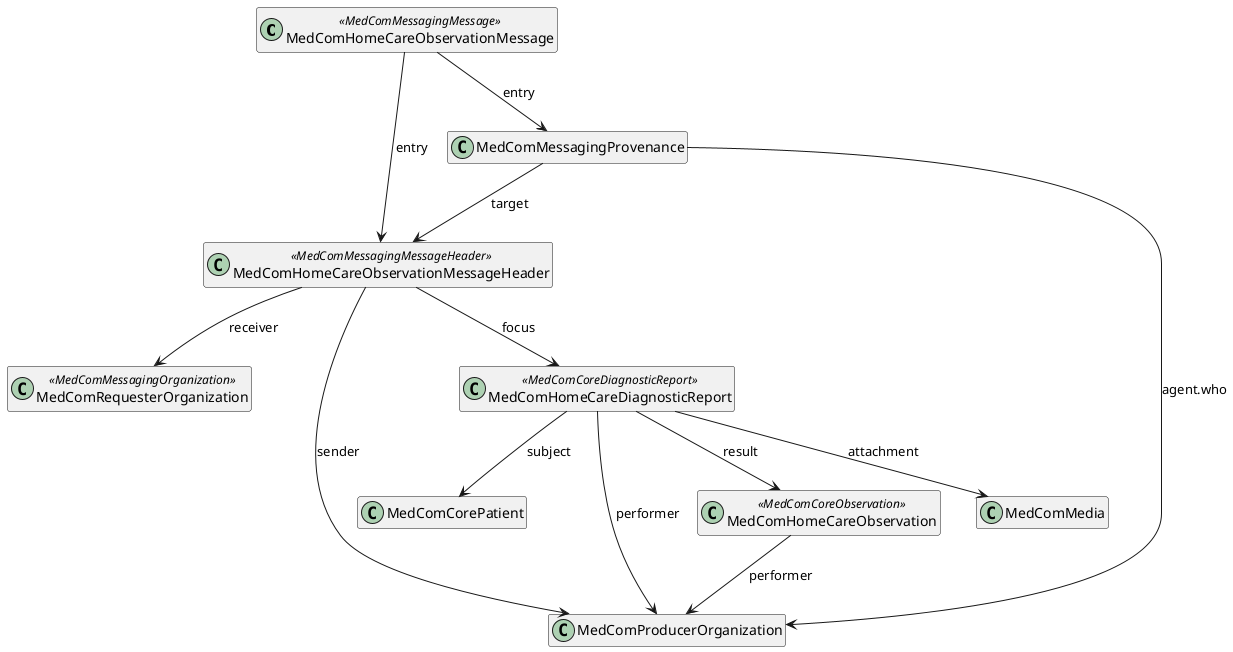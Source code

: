 @startuml HomeCareObservationMessage

hide empty members

top to bottom direction

class "MedComHomeCareObservationMessage" as message <<MedComMessagingMessage>>
class "MedComHomeCareObservationMessageHeader" as messageheader <<MedComMessagingMessageHeader>>
class "MedComMessagingProvenance" as provenance
class "MedComRequesterOrganization" as observationRequester <<MedComMessagingOrganization>>
class "MedComCorePatient" as patient
class "MedComProducerOrganization" as organization 
class "MedComHomeCareDiagnosticReport" as diagnosticReport <<MedComCoreDiagnosticReport>>
class "MedComHomeCareObservation" as coreobservation <<MedComCoreObservation>>
class "MedComMedia" as media

message --> messageheader : "entry"
messageheader --> diagnosticReport : "focus"
messageheader --> organization : "sender"
message --> provenance : "entry"
provenance --> messageheader : "target" 
provenance --> organization : "agent.who"
messageheader --> observationRequester : "receiver"
diagnosticReport --> organization: "performer"
diagnosticReport --> patient : "subject"
diagnosticReport --> coreobservation : "result"
diagnosticReport--> media : "attachment"
coreobservation --> organization:"performer"

@enduml